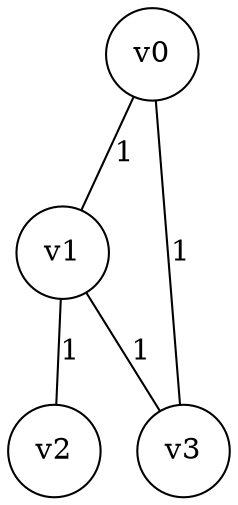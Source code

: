 graph
{
	node [shape=circle, label="v0"] 0;
	node [shape=circle, label="v1"] 1;
	node [shape=circle, label="v2"] 2;
	node [shape=circle, label="v3"] 3;
	0 -- 1 [label="1"]
	0 -- 3 [label="1"]
	1 -- 2 [label="1"]
	1 -- 3 [label="1"]
}
